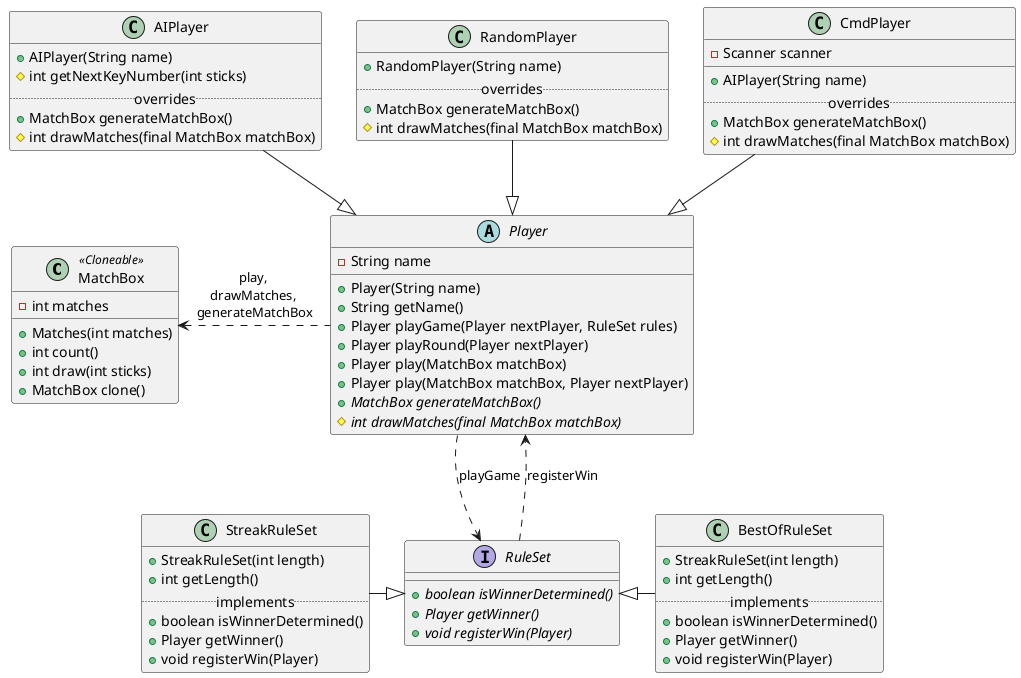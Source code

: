 @startuml

skinparam monochrome false
top to bottom direction

class MatchBox <<Cloneable>> {
    - int matches
    __
    + Matches(int matches)
    + int count()
    + int draw(int sticks)
    + MatchBox clone()
}

abstract class Player {
    - String name
    __
    + Player(String name)
    + String getName()
    + Player playGame(Player nextPlayer, RuleSet rules)
    + Player playRound(Player nextPlayer)
    + Player play(MatchBox matchBox)
    + Player play(MatchBox matchBox, Player nextPlayer)
    {abstract}+ MatchBox generateMatchBox()
    {abstract}# int drawMatches(final MatchBox matchBox)
}

interface RuleSet {
    {abstract}+ boolean isWinnerDetermined()
    {abstract}+ Player getWinner()
    {abstract}+ void registerWin(Player)
}

class AIPlayer {
    + AIPlayer(String name)
    # int getNextKeyNumber(int sticks)
    .. overrides ..
    + MatchBox generateMatchBox()
    # int drawMatches(final MatchBox matchBox)
}

class RandomPlayer {
    + RandomPlayer(String name)
    .. overrides ..
    + MatchBox generateMatchBox()
    # int drawMatches(final MatchBox matchBox)
}

class CmdPlayer {
    - Scanner scanner
    __
    + AIPlayer(String name)
    .. overrides ..
    + MatchBox generateMatchBox()
    # int drawMatches(final MatchBox matchBox)
}

class StreakRuleSet {
    + StreakRuleSet(int length)
    + int getLength()
    .. implements ..
    + boolean isWinnerDetermined()
    + Player getWinner()
    + void registerWin(Player)
}

class BestOfRuleSet {
    + StreakRuleSet(int length)
    + int getLength()
    .. implements ..
    + boolean isWinnerDetermined()
    + Player getWinner()
    + void registerWin(Player)
}

AIPlayer --|> Player
RandomPlayer --|> Player
CmdPlayer --|> Player

StreakRuleSet -right-|> RuleSet
BestOfRuleSet -left-|> RuleSet

Player .left.> MatchBox : play, \ndrawMatches, \ngenerateMatchBox
Player ..> RuleSet : playGame
RuleSet ..> Player : registerWin

@enduml